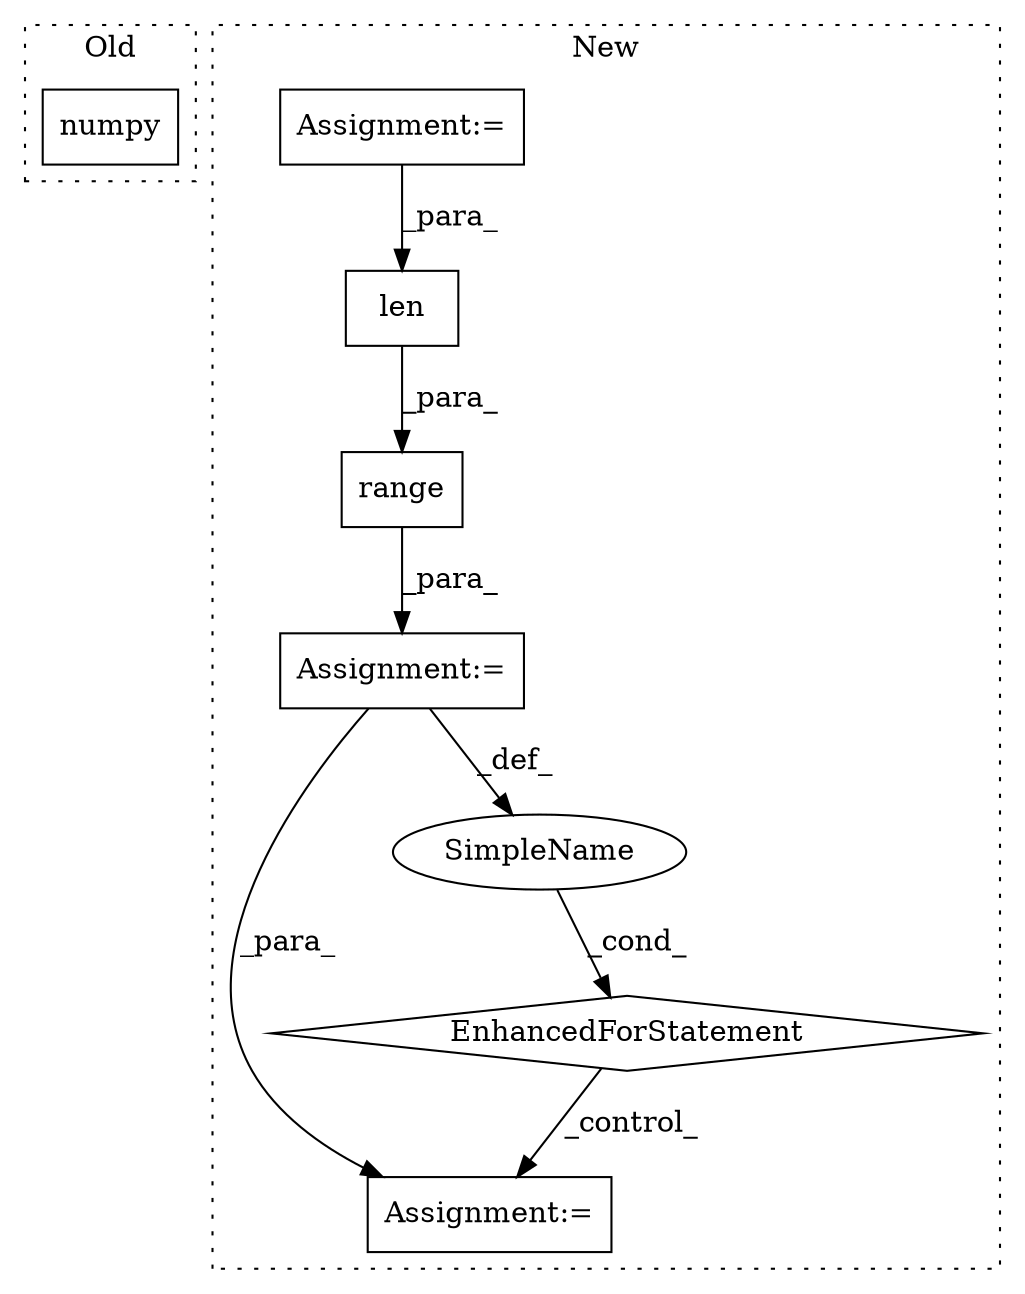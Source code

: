digraph G {
subgraph cluster0 {
1 [label="numpy" a="32" s="9521" l="7" shape="box"];
label = "Old";
style="dotted";
}
subgraph cluster1 {
2 [label="range" a="32" s="9623,9638" l="6,1" shape="box"];
3 [label="len" a="32" s="9527,9533" l="4,1" shape="box"];
4 [label="Assignment:=" a="7" s="9562,9639" l="53,2" shape="box"];
5 [label="Assignment:=" a="7" s="9677" l="9" shape="box"];
6 [label="EnhancedForStatement" a="70" s="9562,9639" l="53,2" shape="diamond"];
7 [label="SimpleName" a="42" s="9619" l="1" shape="ellipse"];
8 [label="Assignment:=" a="7" s="9038" l="1" shape="box"];
label = "New";
style="dotted";
}
2 -> 4 [label="_para_"];
3 -> 2 [label="_para_"];
4 -> 7 [label="_def_"];
4 -> 5 [label="_para_"];
6 -> 5 [label="_control_"];
7 -> 6 [label="_cond_"];
8 -> 3 [label="_para_"];
}